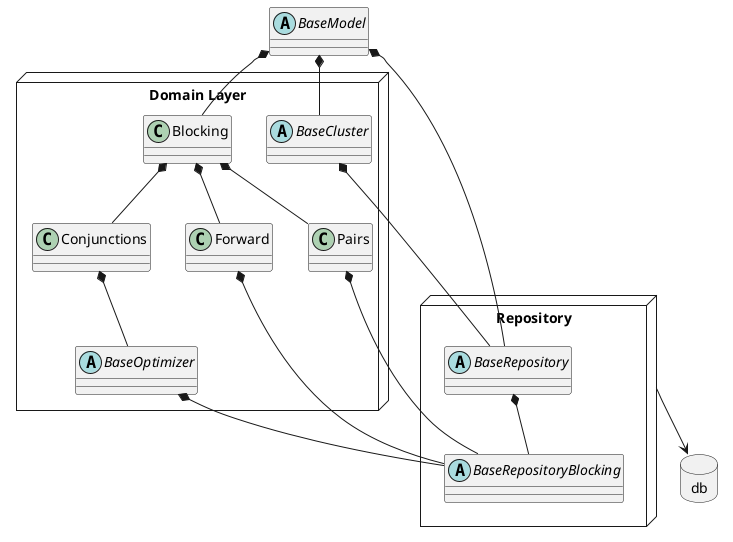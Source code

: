 @startuml Class Hierarchy


'---------------------Abstract Nodes------------------------------'

abstract class BaseModel

'database'
database db [
    db
]

'---------------------Edges------------------------------'

'api'
' BaseModel <|-- "ext" Dedupe
' BaseModel <|-- "ext" RecordLinkage
' BaseModel <|-- "ext" Fapi

node "Domain Layer" {
    'blocking'
    abstract class BaseOptimizer

    'clustering'
    abstract class BaseCluster

    BaseModel *-- Blocking
    BaseModel *-- BaseCluster

    'blocking
    Blocking *-- Forward
    Blocking *-- Pairs
    Blocking *-- Conjunctions

    Conjunctions *-- BaseOptimizer
}

'repository
node Repository {
    abstract class BaseRepository
    abstract class BaseRepositoryBlocking
    Forward *-- BaseRepositoryBlocking
    Pairs *-- BaseRepositoryBlocking
    BaseOptimizer *-- BaseRepositoryBlocking
    BaseCluster *-- BaseRepository
    BaseModel *-- BaseRepository
    BaseRepository *-- BaseRepositoryBlocking
}

Repository --> db

@enduml
